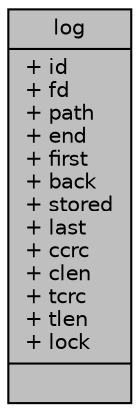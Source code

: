 digraph "log"
{
  edge [fontname="Helvetica",fontsize="10",labelfontname="Helvetica",labelfontsize="10"];
  node [fontname="Helvetica",fontsize="10",shape=record];
  Node1 [label="{log\n|+ id\l+ fd\l+ path\l+ end\l+ first\l+ back\l+ stored\l+ last\l+ ccrc\l+ clen\l+ tcrc\l+ tlen\l+ lock\l|}",height=0.2,width=0.4,color="black", fillcolor="grey75", style="filled", fontcolor="black"];
}
